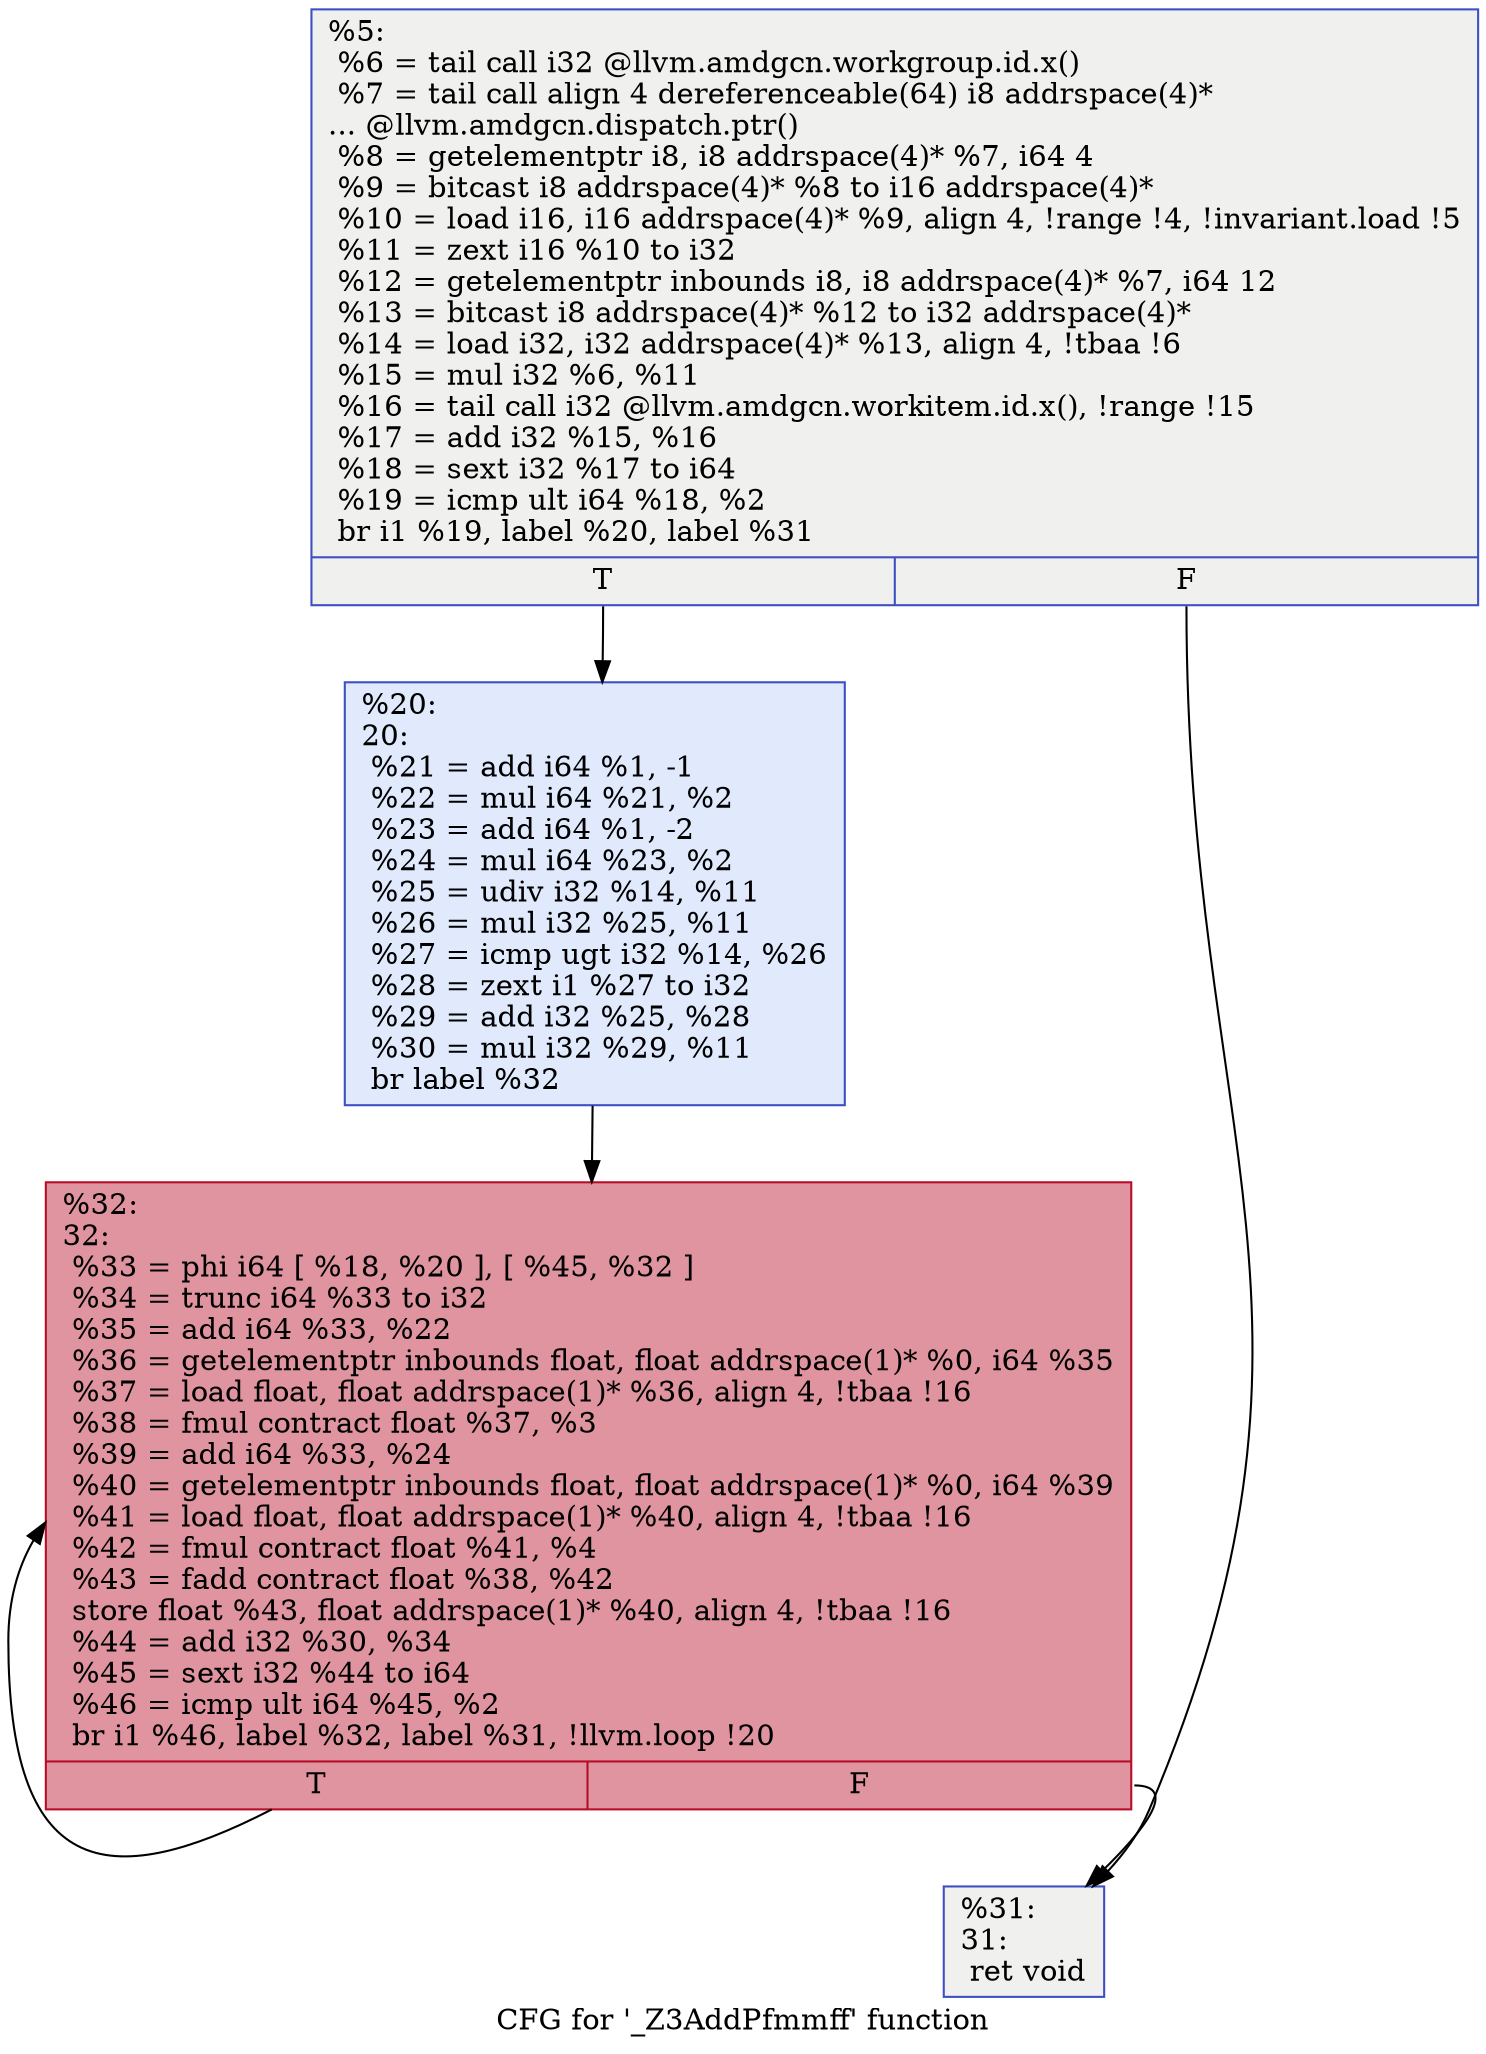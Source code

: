 digraph "CFG for '_Z3AddPfmmff' function" {
	label="CFG for '_Z3AddPfmmff' function";

	Node0x6364520 [shape=record,color="#3d50c3ff", style=filled, fillcolor="#dedcdb70",label="{%5:\l  %6 = tail call i32 @llvm.amdgcn.workgroup.id.x()\l  %7 = tail call align 4 dereferenceable(64) i8 addrspace(4)*\l... @llvm.amdgcn.dispatch.ptr()\l  %8 = getelementptr i8, i8 addrspace(4)* %7, i64 4\l  %9 = bitcast i8 addrspace(4)* %8 to i16 addrspace(4)*\l  %10 = load i16, i16 addrspace(4)* %9, align 4, !range !4, !invariant.load !5\l  %11 = zext i16 %10 to i32\l  %12 = getelementptr inbounds i8, i8 addrspace(4)* %7, i64 12\l  %13 = bitcast i8 addrspace(4)* %12 to i32 addrspace(4)*\l  %14 = load i32, i32 addrspace(4)* %13, align 4, !tbaa !6\l  %15 = mul i32 %6, %11\l  %16 = tail call i32 @llvm.amdgcn.workitem.id.x(), !range !15\l  %17 = add i32 %15, %16\l  %18 = sext i32 %17 to i64\l  %19 = icmp ult i64 %18, %2\l  br i1 %19, label %20, label %31\l|{<s0>T|<s1>F}}"];
	Node0x6364520:s0 -> Node0x6366800;
	Node0x6364520:s1 -> Node0x6366890;
	Node0x6366800 [shape=record,color="#3d50c3ff", style=filled, fillcolor="#b9d0f970",label="{%20:\l20:                                               \l  %21 = add i64 %1, -1\l  %22 = mul i64 %21, %2\l  %23 = add i64 %1, -2\l  %24 = mul i64 %23, %2\l  %25 = udiv i32 %14, %11\l  %26 = mul i32 %25, %11\l  %27 = icmp ugt i32 %14, %26\l  %28 = zext i1 %27 to i32\l  %29 = add i32 %25, %28\l  %30 = mul i32 %29, %11\l  br label %32\l}"];
	Node0x6366800 -> Node0x6366f80;
	Node0x6366890 [shape=record,color="#3d50c3ff", style=filled, fillcolor="#dedcdb70",label="{%31:\l31:                                               \l  ret void\l}"];
	Node0x6366f80 [shape=record,color="#b70d28ff", style=filled, fillcolor="#b70d2870",label="{%32:\l32:                                               \l  %33 = phi i64 [ %18, %20 ], [ %45, %32 ]\l  %34 = trunc i64 %33 to i32\l  %35 = add i64 %33, %22\l  %36 = getelementptr inbounds float, float addrspace(1)* %0, i64 %35\l  %37 = load float, float addrspace(1)* %36, align 4, !tbaa !16\l  %38 = fmul contract float %37, %3\l  %39 = add i64 %33, %24\l  %40 = getelementptr inbounds float, float addrspace(1)* %0, i64 %39\l  %41 = load float, float addrspace(1)* %40, align 4, !tbaa !16\l  %42 = fmul contract float %41, %4\l  %43 = fadd contract float %38, %42\l  store float %43, float addrspace(1)* %40, align 4, !tbaa !16\l  %44 = add i32 %30, %34\l  %45 = sext i32 %44 to i64\l  %46 = icmp ult i64 %45, %2\l  br i1 %46, label %32, label %31, !llvm.loop !20\l|{<s0>T|<s1>F}}"];
	Node0x6366f80:s0 -> Node0x6366f80;
	Node0x6366f80:s1 -> Node0x6366890;
}
